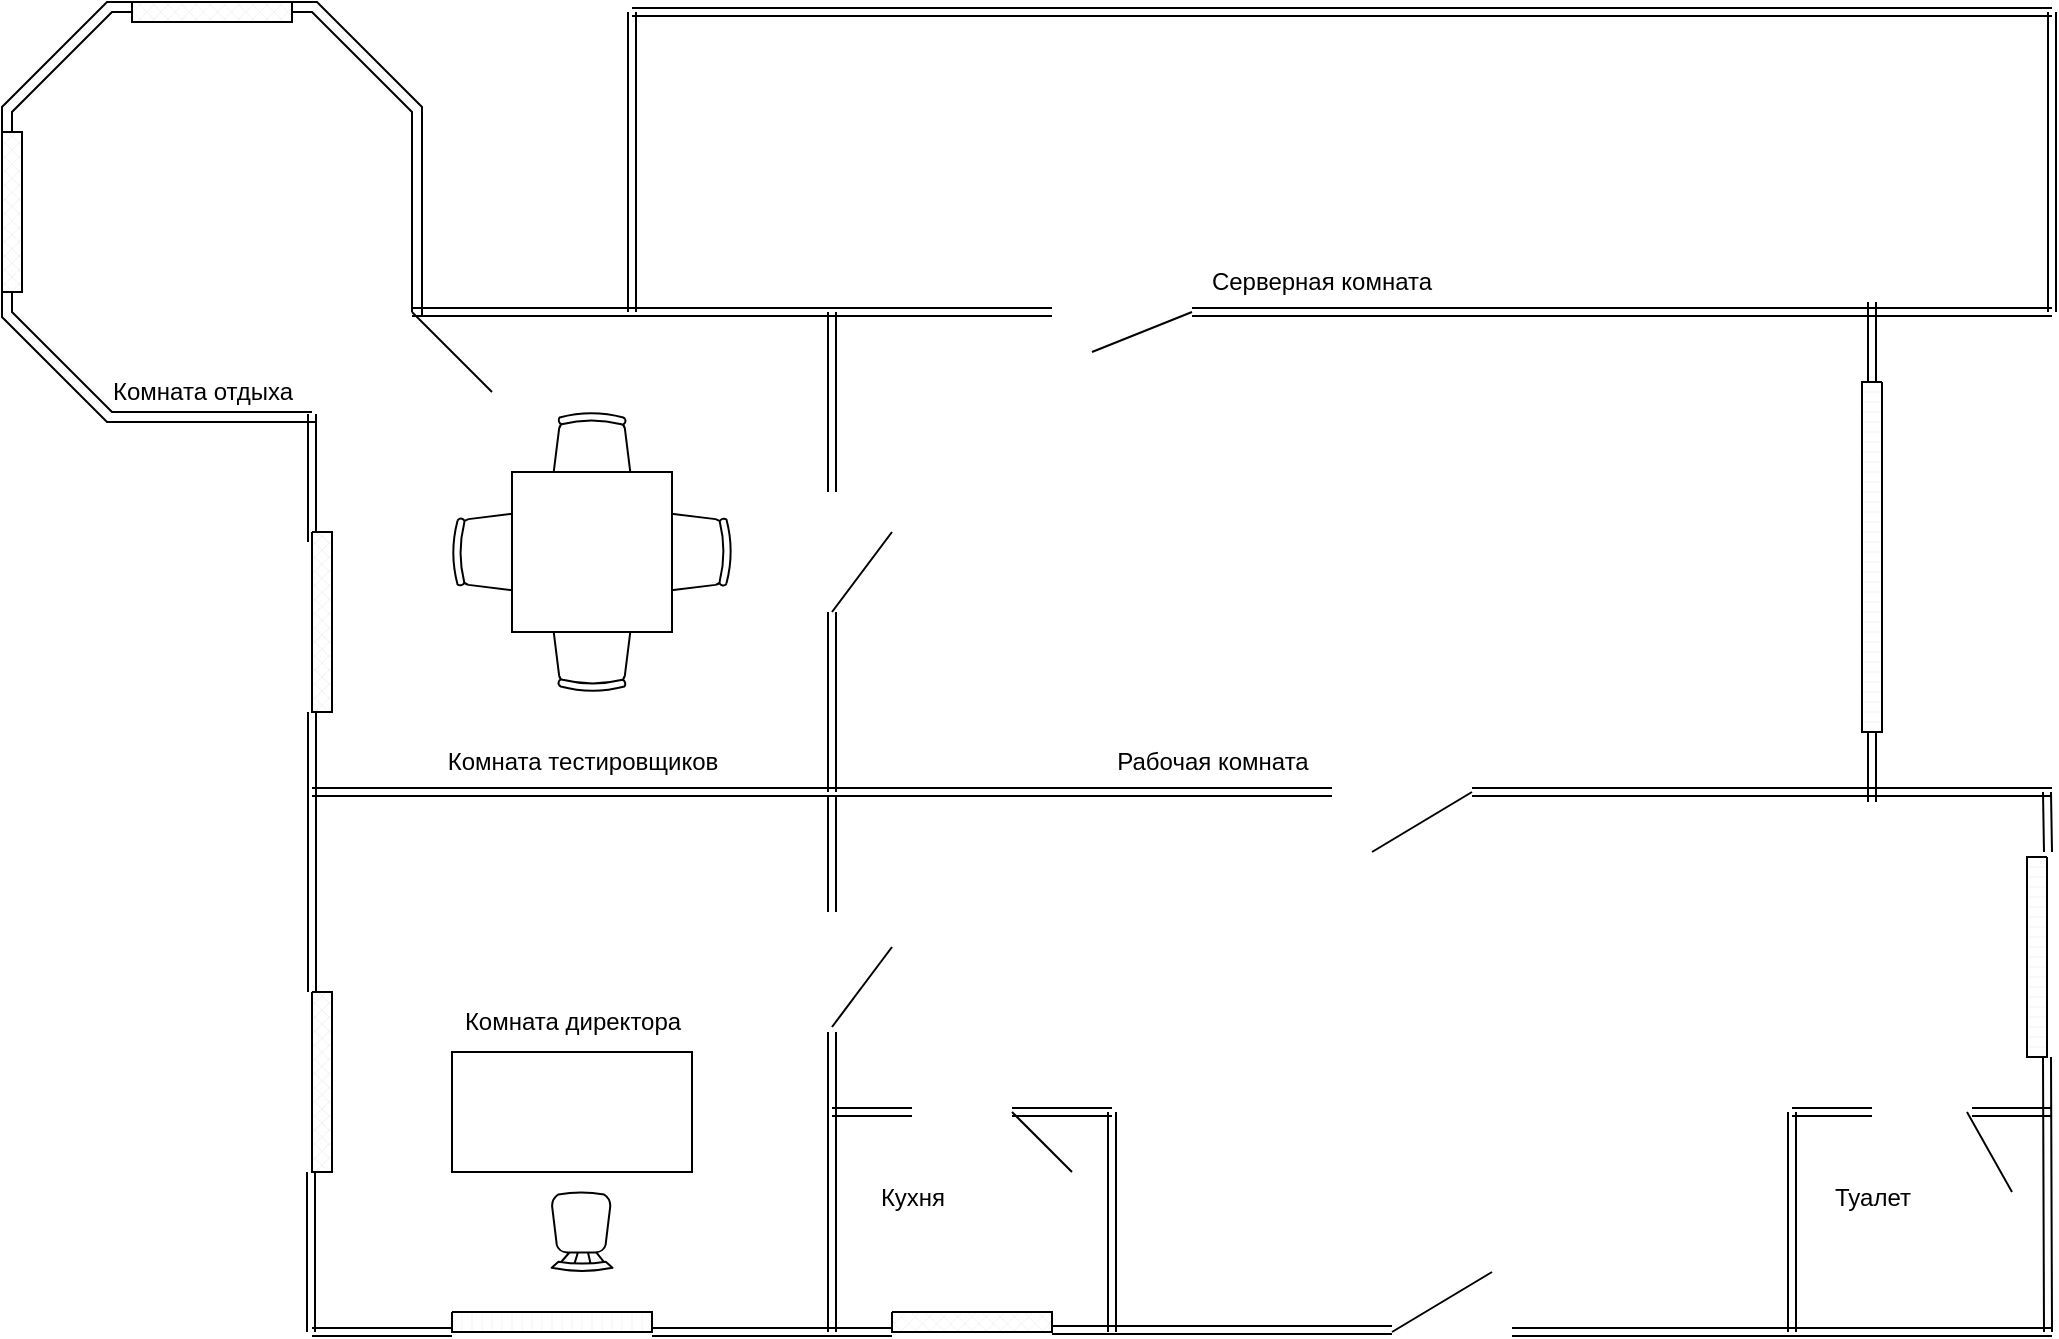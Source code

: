 <mxfile version="26.0.5">
  <diagram name="Page-1" id="Q9vaeaMSyrGEHxs_4TXa">
    <mxGraphModel dx="1434" dy="1888" grid="1" gridSize="10" guides="1" tooltips="1" connect="1" arrows="1" fold="1" page="1" pageScale="1" pageWidth="850" pageHeight="1100" math="0" shadow="0">
      <root>
        <mxCell id="0" />
        <mxCell id="1" parent="0" />
        <mxCell id="qlkCFUYNzWsoji2WbKr7-2" value="" style="shape=link;html=1;rounded=0;" edge="1" parent="1">
          <mxGeometry relative="1" as="geometry">
            <mxPoint x="840" y="370" as="sourcePoint" />
            <mxPoint x="1130" y="370" as="targetPoint" />
          </mxGeometry>
        </mxCell>
        <mxCell id="qlkCFUYNzWsoji2WbKr7-6" value="" style="shape=link;html=1;rounded=0;" edge="1" parent="1">
          <mxGeometry relative="1" as="geometry">
            <mxPoint x="1040" y="170" as="sourcePoint" />
            <mxPoint x="1040" y="125" as="targetPoint" />
          </mxGeometry>
        </mxCell>
        <mxCell id="qlkCFUYNzWsoji2WbKr7-9" value="" style="shape=link;html=1;rounded=0;" edge="1" parent="1">
          <mxGeometry relative="1" as="geometry">
            <mxPoint x="260" y="370" as="sourcePoint" />
            <mxPoint x="770" y="370" as="targetPoint" />
            <Array as="points" />
          </mxGeometry>
        </mxCell>
        <mxCell id="qlkCFUYNzWsoji2WbKr7-13" value="" style="shape=link;html=1;rounded=0;" edge="1" parent="1">
          <mxGeometry relative="1" as="geometry">
            <mxPoint x="700" y="130" as="sourcePoint" />
            <mxPoint x="1130" y="130" as="targetPoint" />
            <Array as="points">
              <mxPoint x="990" y="130" />
            </Array>
          </mxGeometry>
        </mxCell>
        <mxCell id="qlkCFUYNzWsoji2WbKr7-23" value="" style="shape=link;html=1;rounded=0;" edge="1" parent="1">
          <mxGeometry relative="1" as="geometry">
            <mxPoint x="520" y="370" as="sourcePoint" />
            <mxPoint x="520" y="370" as="targetPoint" />
          </mxGeometry>
        </mxCell>
        <mxCell id="qlkCFUYNzWsoji2WbKr7-25" value="" style="shape=link;html=1;rounded=0;" edge="1" parent="1">
          <mxGeometry relative="1" as="geometry">
            <mxPoint x="420" y="130" as="sourcePoint" />
            <mxPoint x="630" y="130" as="targetPoint" />
          </mxGeometry>
        </mxCell>
        <mxCell id="qlkCFUYNzWsoji2WbKr7-27" value="" style="shape=link;html=1;rounded=0;" edge="1" parent="1">
          <mxGeometry relative="1" as="geometry">
            <mxPoint x="520" y="130" as="sourcePoint" />
            <mxPoint x="520" y="220" as="targetPoint" />
            <Array as="points">
              <mxPoint x="520" y="290" />
              <mxPoint x="520" y="130" />
            </Array>
          </mxGeometry>
        </mxCell>
        <mxCell id="qlkCFUYNzWsoji2WbKr7-30" value="" style="shape=link;html=1;rounded=0;" edge="1" parent="1">
          <mxGeometry relative="1" as="geometry">
            <mxPoint x="1130" y="115" as="sourcePoint" />
            <mxPoint x="1130" y="130" as="targetPoint" />
          </mxGeometry>
        </mxCell>
        <mxCell id="qlkCFUYNzWsoji2WbKr7-33" value="" style="shape=link;html=1;rounded=0;" edge="1" parent="1">
          <mxGeometry relative="1" as="geometry">
            <mxPoint x="1050" y="-20" as="sourcePoint" />
            <mxPoint x="1130" y="-20" as="targetPoint" />
          </mxGeometry>
        </mxCell>
        <mxCell id="qlkCFUYNzWsoji2WbKr7-36" value="" style="shape=link;html=1;rounded=0;" edge="1" parent="1">
          <mxGeometry relative="1" as="geometry">
            <mxPoint x="420" y="-20" as="sourcePoint" />
            <mxPoint x="420" y="130" as="targetPoint" />
          </mxGeometry>
        </mxCell>
        <mxCell id="qlkCFUYNzWsoji2WbKr7-37" value="" style="shape=link;html=1;rounded=0;" edge="1" parent="1">
          <mxGeometry relative="1" as="geometry">
            <mxPoint x="1130" y="530" as="sourcePoint" />
            <mxPoint x="1090" y="530" as="targetPoint" />
          </mxGeometry>
        </mxCell>
        <mxCell id="qlkCFUYNzWsoji2WbKr7-38" value="" style="shape=link;html=1;rounded=0;" edge="1" parent="1">
          <mxGeometry relative="1" as="geometry">
            <mxPoint x="1000" y="640" as="sourcePoint" />
            <mxPoint x="1000" y="530" as="targetPoint" />
          </mxGeometry>
        </mxCell>
        <mxCell id="qlkCFUYNzWsoji2WbKr7-39" value="" style="shape=link;html=1;rounded=0;" edge="1" parent="1">
          <mxGeometry relative="1" as="geometry">
            <mxPoint x="630" y="639" as="sourcePoint" />
            <mxPoint x="800" y="639" as="targetPoint" />
          </mxGeometry>
        </mxCell>
        <mxCell id="qlkCFUYNzWsoji2WbKr7-40" value="" style="shape=link;html=1;rounded=0;width=-4;" edge="1" parent="1">
          <mxGeometry relative="1" as="geometry">
            <mxPoint x="660" y="640" as="sourcePoint" />
            <mxPoint x="660" y="530" as="targetPoint" />
          </mxGeometry>
        </mxCell>
        <mxCell id="qlkCFUYNzWsoji2WbKr7-41" value="" style="shape=link;html=1;rounded=0;" edge="1" parent="1">
          <mxGeometry relative="1" as="geometry">
            <mxPoint x="560" y="530" as="sourcePoint" />
            <mxPoint x="520" y="530" as="targetPoint" />
          </mxGeometry>
        </mxCell>
        <mxCell id="qlkCFUYNzWsoji2WbKr7-42" value="" style="shape=link;html=1;rounded=0;" edge="1" parent="1">
          <mxGeometry relative="1" as="geometry">
            <mxPoint x="520" y="530" as="sourcePoint" />
            <mxPoint x="520" y="490" as="targetPoint" />
          </mxGeometry>
        </mxCell>
        <mxCell id="qlkCFUYNzWsoji2WbKr7-43" value="" style="shape=link;html=1;rounded=0;" edge="1" parent="1">
          <mxGeometry relative="1" as="geometry">
            <mxPoint x="520" y="640" as="sourcePoint" />
            <mxPoint x="430" y="640" as="targetPoint" />
          </mxGeometry>
        </mxCell>
        <mxCell id="qlkCFUYNzWsoji2WbKr7-44" value="" style="shape=link;html=1;rounded=0;" edge="1" parent="1">
          <mxGeometry relative="1" as="geometry">
            <mxPoint x="520" y="640" as="sourcePoint" />
            <mxPoint x="520" y="530" as="targetPoint" />
          </mxGeometry>
        </mxCell>
        <mxCell id="qlkCFUYNzWsoji2WbKr7-45" value="" style="shape=link;html=1;rounded=0;" edge="1" parent="1">
          <mxGeometry relative="1" as="geometry">
            <mxPoint x="330" y="640" as="sourcePoint" />
            <mxPoint x="260" y="640" as="targetPoint" />
          </mxGeometry>
        </mxCell>
        <mxCell id="qlkCFUYNzWsoji2WbKr7-46" value="" style="shape=link;html=1;rounded=0;entryX=0.25;entryY=-0.005;entryDx=0;entryDy=0;entryPerimeter=0;" edge="1" parent="1" target="qlkCFUYNzWsoji2WbKr7-52">
          <mxGeometry relative="1" as="geometry">
            <mxPoint x="260" y="245" as="sourcePoint" />
            <mxPoint x="260" y="200" as="targetPoint" />
          </mxGeometry>
        </mxCell>
        <mxCell id="qlkCFUYNzWsoji2WbKr7-49" value="" style="shape=link;html=1;rounded=0;" edge="1" parent="1">
          <mxGeometry relative="1" as="geometry">
            <mxPoint x="520" y="280" as="sourcePoint" />
            <mxPoint x="520" y="370" as="targetPoint" />
            <Array as="points">
              <mxPoint x="520" y="440" />
              <mxPoint x="520" y="280" />
            </Array>
          </mxGeometry>
        </mxCell>
        <mxCell id="qlkCFUYNzWsoji2WbKr7-50" value="" style="shape=link;html=1;rounded=0;" edge="1" parent="1">
          <mxGeometry relative="1" as="geometry">
            <mxPoint x="310" y="130" as="sourcePoint" />
            <mxPoint x="520" y="130" as="targetPoint" />
          </mxGeometry>
        </mxCell>
        <mxCell id="qlkCFUYNzWsoji2WbKr7-52" value="" style="verticalLabelPosition=bottom;verticalAlign=top;html=1;shape=mxgraph.basic.polygon;polyCoords=[[0.25,0],[0.75,0],[1,0.25],[1,0.75],[0.75,1],[0.25,1],[0,0.75],[0,0.25]];polyline=1;fillColor=none;direction=west;" vertex="1" parent="1">
          <mxGeometry x="110" y="-20" width="200" height="200" as="geometry" />
        </mxCell>
        <mxCell id="qlkCFUYNzWsoji2WbKr7-53" value="" style="verticalLabelPosition=bottom;verticalAlign=top;html=1;shape=mxgraph.basic.polygon;polyCoords=[[0.25,0],[0.75,0],[1,0.25],[1,0.75],[0.75,1],[0.25,1],[0,0.75],[0,0.25]];polyline=1;fillColor=none;direction=west;" vertex="1" parent="1">
          <mxGeometry x="105" y="-25" width="210" height="210" as="geometry" />
        </mxCell>
        <mxCell id="qlkCFUYNzWsoji2WbKr7-55" value="" style="endArrow=none;html=1;rounded=0;" edge="1" parent="1">
          <mxGeometry width="50" height="50" relative="1" as="geometry">
            <mxPoint x="520" y="280" as="sourcePoint" />
            <mxPoint x="550" y="240" as="targetPoint" />
          </mxGeometry>
        </mxCell>
        <mxCell id="qlkCFUYNzWsoji2WbKr7-56" value="" style="endArrow=none;html=1;rounded=0;" edge="1" parent="1">
          <mxGeometry width="50" height="50" relative="1" as="geometry">
            <mxPoint x="520" y="487.5" as="sourcePoint" />
            <mxPoint x="550" y="447.5" as="targetPoint" />
          </mxGeometry>
        </mxCell>
        <mxCell id="qlkCFUYNzWsoji2WbKr7-57" value="" style="endArrow=none;html=1;rounded=0;" edge="1" parent="1">
          <mxGeometry width="50" height="50" relative="1" as="geometry">
            <mxPoint x="790" y="400" as="sourcePoint" />
            <mxPoint x="840" y="370" as="targetPoint" />
          </mxGeometry>
        </mxCell>
        <mxCell id="qlkCFUYNzWsoji2WbKr7-58" value="" style="endArrow=none;html=1;rounded=0;" edge="1" parent="1">
          <mxGeometry width="50" height="50" relative="1" as="geometry">
            <mxPoint x="650" y="150" as="sourcePoint" />
            <mxPoint x="700" y="130" as="targetPoint" />
          </mxGeometry>
        </mxCell>
        <mxCell id="qlkCFUYNzWsoji2WbKr7-59" value="" style="endArrow=none;html=1;rounded=0;" edge="1" parent="1">
          <mxGeometry width="50" height="50" relative="1" as="geometry">
            <mxPoint x="350" y="170" as="sourcePoint" />
            <mxPoint x="310" y="130" as="targetPoint" />
          </mxGeometry>
        </mxCell>
        <mxCell id="qlkCFUYNzWsoji2WbKr7-66" value="" style="shape=link;html=1;rounded=0;" edge="1" parent="1">
          <mxGeometry relative="1" as="geometry">
            <mxPoint x="259.5" y="640" as="sourcePoint" />
            <mxPoint x="259.5" y="560" as="targetPoint" />
          </mxGeometry>
        </mxCell>
        <mxCell id="qlkCFUYNzWsoji2WbKr7-70" value="" style="verticalLabelPosition=bottom;verticalAlign=top;html=1;shape=mxgraph.basic.patternFillRect;fillStyle=vert;step=5;fillStrokeWidth=0.2;fillStrokeColor=#dddddd;" vertex="1" parent="1">
          <mxGeometry x="330" y="630" width="100" height="10" as="geometry" />
        </mxCell>
        <mxCell id="qlkCFUYNzWsoji2WbKr7-71" value="" style="verticalLabelPosition=bottom;verticalAlign=top;html=1;shape=mxgraph.basic.patternFillRect;fillStyle=diagGrid;step=5;fillStrokeWidth=0.2;fillStrokeColor=#dddddd;" vertex="1" parent="1">
          <mxGeometry x="260" y="240" width="10" height="90" as="geometry" />
        </mxCell>
        <mxCell id="qlkCFUYNzWsoji2WbKr7-72" value="" style="verticalLabelPosition=bottom;verticalAlign=top;html=1;shape=mxgraph.basic.patternFillRect;fillStyle=diagGrid;step=5;fillStrokeWidth=0.2;fillStrokeColor=#dddddd;" vertex="1" parent="1">
          <mxGeometry x="105" y="40" width="10" height="80" as="geometry" />
        </mxCell>
        <mxCell id="qlkCFUYNzWsoji2WbKr7-73" value="" style="verticalLabelPosition=bottom;verticalAlign=top;html=1;shape=mxgraph.basic.patternFillRect;fillStyle=diagGrid;step=5;fillStrokeWidth=0.2;fillStrokeColor=#dddddd;rotation=90;" vertex="1" parent="1">
          <mxGeometry x="205" y="-60" width="10" height="80" as="geometry" />
        </mxCell>
        <mxCell id="qlkCFUYNzWsoji2WbKr7-79" value="" style="shape=link;html=1;rounded=0;" edge="1" parent="1">
          <mxGeometry relative="1" as="geometry">
            <mxPoint x="420" y="-20" as="sourcePoint" />
            <mxPoint x="480" y="-20" as="targetPoint" />
          </mxGeometry>
        </mxCell>
        <mxCell id="qlkCFUYNzWsoji2WbKr7-81" value="" style="shape=link;html=1;rounded=0;" edge="1" parent="1">
          <mxGeometry relative="1" as="geometry">
            <mxPoint x="480" y="-20" as="sourcePoint" />
            <mxPoint x="830" y="-20" as="targetPoint" />
          </mxGeometry>
        </mxCell>
        <mxCell id="qlkCFUYNzWsoji2WbKr7-83" value="" style="shape=link;html=1;rounded=0;" edge="1" parent="1">
          <mxGeometry relative="1" as="geometry">
            <mxPoint x="830" y="-20" as="sourcePoint" />
            <mxPoint x="1050" y="-20" as="targetPoint" />
          </mxGeometry>
        </mxCell>
        <mxCell id="qlkCFUYNzWsoji2WbKr7-85" value="" style="shape=link;html=1;rounded=0;" edge="1" parent="1">
          <mxGeometry relative="1" as="geometry">
            <mxPoint x="1130" y="-20" as="sourcePoint" />
            <mxPoint x="1130" y="120" as="targetPoint" />
          </mxGeometry>
        </mxCell>
        <mxCell id="qlkCFUYNzWsoji2WbKr7-90" value="" style="shape=link;html=1;rounded=0;" edge="1" parent="1">
          <mxGeometry relative="1" as="geometry">
            <mxPoint x="550" y="640" as="sourcePoint" />
            <mxPoint x="520" y="640" as="targetPoint" />
          </mxGeometry>
        </mxCell>
        <mxCell id="qlkCFUYNzWsoji2WbKr7-91" value="" style="shape=link;html=1;rounded=0;" edge="1" parent="1">
          <mxGeometry relative="1" as="geometry">
            <mxPoint x="1130" y="640" as="sourcePoint" />
            <mxPoint x="860" y="640" as="targetPoint" />
          </mxGeometry>
        </mxCell>
        <mxCell id="qlkCFUYNzWsoji2WbKr7-92" value="" style="shape=link;html=1;rounded=0;entryX=1;entryY=0;entryDx=0;entryDy=0;entryPerimeter=0;" edge="1" parent="1" target="qlkCFUYNzWsoji2WbKr7-102">
          <mxGeometry relative="1" as="geometry">
            <mxPoint x="1128" y="640" as="sourcePoint" />
            <mxPoint x="1130" y="530" as="targetPoint" />
          </mxGeometry>
        </mxCell>
        <mxCell id="qlkCFUYNzWsoji2WbKr7-97" value="" style="verticalLabelPosition=bottom;verticalAlign=top;html=1;shape=mxgraph.basic.patternFillRect;fillStyle=vert;step=5;fillStrokeWidth=0.2;fillStrokeColor=#dddddd;rotation=90;" vertex="1" parent="1">
          <mxGeometry x="952.5" y="247.5" width="175" height="10" as="geometry" />
        </mxCell>
        <mxCell id="qlkCFUYNzWsoji2WbKr7-98" value="" style="shape=link;html=1;rounded=0;" edge="1" parent="1">
          <mxGeometry relative="1" as="geometry">
            <mxPoint x="1040" y="375" as="sourcePoint" />
            <mxPoint x="1040" y="340" as="targetPoint" />
          </mxGeometry>
        </mxCell>
        <mxCell id="qlkCFUYNzWsoji2WbKr7-99" value="" style="verticalLabelPosition=bottom;verticalAlign=top;html=1;shape=mxgraph.basic.patternFillRect;fillStyle=diagGrid;step=5;fillStrokeWidth=0.2;fillStrokeColor=#dddddd;" vertex="1" parent="1">
          <mxGeometry x="550" y="630" width="80" height="10" as="geometry" />
        </mxCell>
        <mxCell id="qlkCFUYNzWsoji2WbKr7-101" value="" style="endArrow=none;html=1;rounded=0;" edge="1" parent="1">
          <mxGeometry width="50" height="50" relative="1" as="geometry">
            <mxPoint x="800" y="640" as="sourcePoint" />
            <mxPoint x="850" y="610" as="targetPoint" />
          </mxGeometry>
        </mxCell>
        <mxCell id="qlkCFUYNzWsoji2WbKr7-102" value="" style="verticalLabelPosition=bottom;verticalAlign=top;html=1;shape=mxgraph.basic.patternFillRect;fillStyle=vert;step=5;fillStrokeWidth=0.2;fillStrokeColor=#dddddd;rotation=90;" vertex="1" parent="1">
          <mxGeometry x="1072.5" y="447.5" width="100" height="10" as="geometry" />
        </mxCell>
        <mxCell id="qlkCFUYNzWsoji2WbKr7-103" value="" style="shape=link;html=1;rounded=0;entryX=1;entryY=0;entryDx=0;entryDy=0;entryPerimeter=0;" edge="1" parent="1">
          <mxGeometry relative="1" as="geometry">
            <mxPoint x="1128" y="400" as="sourcePoint" />
            <mxPoint x="1127.5" y="370" as="targetPoint" />
          </mxGeometry>
        </mxCell>
        <mxCell id="qlkCFUYNzWsoji2WbKr7-104" value="" style="shape=link;html=1;rounded=0;" edge="1" parent="1">
          <mxGeometry relative="1" as="geometry">
            <mxPoint x="660" y="530" as="sourcePoint" />
            <mxPoint x="610" y="530" as="targetPoint" />
          </mxGeometry>
        </mxCell>
        <mxCell id="qlkCFUYNzWsoji2WbKr7-106" value="" style="shape=link;html=1;rounded=0;" edge="1" parent="1">
          <mxGeometry relative="1" as="geometry">
            <mxPoint x="1040" y="530" as="sourcePoint" />
            <mxPoint x="1000" y="530" as="targetPoint" />
          </mxGeometry>
        </mxCell>
        <mxCell id="qlkCFUYNzWsoji2WbKr7-107" value="" style="endArrow=none;html=1;rounded=0;" edge="1" parent="1">
          <mxGeometry width="50" height="50" relative="1" as="geometry">
            <mxPoint x="610" y="530" as="sourcePoint" />
            <mxPoint x="640" y="560" as="targetPoint" />
          </mxGeometry>
        </mxCell>
        <mxCell id="qlkCFUYNzWsoji2WbKr7-108" value="" style="endArrow=none;html=1;rounded=0;" edge="1" parent="1">
          <mxGeometry width="50" height="50" relative="1" as="geometry">
            <mxPoint x="1087.5" y="530" as="sourcePoint" />
            <mxPoint x="1110" y="570" as="targetPoint" />
          </mxGeometry>
        </mxCell>
        <mxCell id="qlkCFUYNzWsoji2WbKr7-109" value="Серверная комната" style="text;html=1;align=center;verticalAlign=middle;whiteSpace=wrap;rounded=0;" vertex="1" parent="1">
          <mxGeometry x="700" y="100" width="130" height="30" as="geometry" />
        </mxCell>
        <mxCell id="qlkCFUYNzWsoji2WbKr7-110" value="" style="verticalLabelPosition=bottom;verticalAlign=top;html=1;shape=mxgraph.basic.patternFillRect;fillStyle=diagGrid;step=5;fillStrokeWidth=0.2;fillStrokeColor=#dddddd;" vertex="1" parent="1">
          <mxGeometry x="260" y="470" width="10" height="90" as="geometry" />
        </mxCell>
        <mxCell id="qlkCFUYNzWsoji2WbKr7-111" value="" style="shape=link;html=1;rounded=0;entryX=0;entryY=1;entryDx=0;entryDy=0;entryPerimeter=0;" edge="1" parent="1" target="qlkCFUYNzWsoji2WbKr7-71">
          <mxGeometry relative="1" as="geometry">
            <mxPoint x="260" y="470" as="sourcePoint" />
            <mxPoint x="260" y="406" as="targetPoint" />
          </mxGeometry>
        </mxCell>
        <mxCell id="qlkCFUYNzWsoji2WbKr7-112" value="" style="shape=link;html=1;rounded=0;" edge="1" parent="1">
          <mxGeometry relative="1" as="geometry">
            <mxPoint x="530" y="380" as="sourcePoint" />
            <mxPoint x="530" y="380" as="targetPoint" />
          </mxGeometry>
        </mxCell>
        <mxCell id="qlkCFUYNzWsoji2WbKr7-113" value="" style="shape=link;html=1;rounded=0;" edge="1" parent="1">
          <mxGeometry relative="1" as="geometry">
            <mxPoint x="520" y="372.5" as="sourcePoint" />
            <mxPoint x="520" y="430" as="targetPoint" />
            <Array as="points">
              <mxPoint x="520" y="532.5" />
              <mxPoint x="520" y="372.5" />
            </Array>
          </mxGeometry>
        </mxCell>
        <mxCell id="qlkCFUYNzWsoji2WbKr7-114" value="Рабочая комната" style="text;html=1;align=center;verticalAlign=middle;resizable=0;points=[];autosize=1;strokeColor=none;fillColor=none;" vertex="1" parent="1">
          <mxGeometry x="650" y="340" width="120" height="30" as="geometry" />
        </mxCell>
        <mxCell id="qlkCFUYNzWsoji2WbKr7-115" value="Комната директора" style="text;html=1;align=center;verticalAlign=middle;resizable=0;points=[];autosize=1;strokeColor=none;fillColor=none;" vertex="1" parent="1">
          <mxGeometry x="325" y="470" width="130" height="30" as="geometry" />
        </mxCell>
        <mxCell id="qlkCFUYNzWsoji2WbKr7-117" value="Комната тестировщиков" style="text;html=1;align=center;verticalAlign=middle;resizable=0;points=[];autosize=1;strokeColor=none;fillColor=none;" vertex="1" parent="1">
          <mxGeometry x="315" y="340" width="160" height="30" as="geometry" />
        </mxCell>
        <mxCell id="qlkCFUYNzWsoji2WbKr7-118" value="Комната отдыха" style="text;html=1;align=center;verticalAlign=middle;resizable=0;points=[];autosize=1;strokeColor=none;fillColor=none;" vertex="1" parent="1">
          <mxGeometry x="150" y="155" width="110" height="30" as="geometry" />
        </mxCell>
        <mxCell id="qlkCFUYNzWsoji2WbKr7-119" value="Кухня" style="text;html=1;align=center;verticalAlign=middle;resizable=0;points=[];autosize=1;strokeColor=none;fillColor=none;" vertex="1" parent="1">
          <mxGeometry x="530" y="558" width="60" height="30" as="geometry" />
        </mxCell>
        <mxCell id="qlkCFUYNzWsoji2WbKr7-120" value="Туалет" style="text;html=1;align=center;verticalAlign=middle;resizable=0;points=[];autosize=1;strokeColor=none;fillColor=none;" vertex="1" parent="1">
          <mxGeometry x="1010" y="558" width="60" height="30" as="geometry" />
        </mxCell>
        <mxCell id="qlkCFUYNzWsoji2WbKr7-122" value="" style="rounded=0;whiteSpace=wrap;html=1;" vertex="1" parent="1">
          <mxGeometry x="330" y="500" width="120" height="60" as="geometry" />
        </mxCell>
        <mxCell id="qlkCFUYNzWsoji2WbKr7-125" value="" style="verticalLabelPosition=bottom;html=1;verticalAlign=top;align=center;shape=mxgraph.floorplan.chair;rotation=-180;" vertex="1" parent="1">
          <mxGeometry x="379.75" y="570" width="30.5" height="40" as="geometry" />
        </mxCell>
        <mxCell id="qlkCFUYNzWsoji2WbKr7-126" value="" style="verticalLabelPosition=bottom;html=1;verticalAlign=top;align=center;shape=mxgraph.floorplan.office_chair;shadow=0;" vertex="1" parent="1">
          <mxGeometry x="380" y="180" width="40" height="43" as="geometry" />
        </mxCell>
        <mxCell id="qlkCFUYNzWsoji2WbKr7-127" value="" style="verticalLabelPosition=bottom;html=1;verticalAlign=top;align=center;shape=mxgraph.floorplan.office_chair;shadow=0;direction=west;" vertex="1" parent="1">
          <mxGeometry x="380" y="277" width="40" height="43" as="geometry" />
        </mxCell>
        <mxCell id="qlkCFUYNzWsoji2WbKr7-128" value="" style="verticalLabelPosition=bottom;html=1;verticalAlign=top;align=center;shape=mxgraph.floorplan.office_chair;shadow=0;direction=north;" vertex="1" parent="1">
          <mxGeometry x="330" y="230" width="43" height="40" as="geometry" />
        </mxCell>
        <mxCell id="qlkCFUYNzWsoji2WbKr7-129" value="" style="verticalLabelPosition=bottom;html=1;verticalAlign=top;align=center;shape=mxgraph.floorplan.office_chair;shadow=0;direction=south" vertex="1" parent="1">
          <mxGeometry x="427" y="230" width="43" height="40" as="geometry" />
        </mxCell>
        <mxCell id="qlkCFUYNzWsoji2WbKr7-130" value="" style="shape=rect;shadow=0;html=1;" vertex="1" parent="1">
          <mxGeometry x="360" y="210" width="80" height="80" as="geometry" />
        </mxCell>
      </root>
    </mxGraphModel>
  </diagram>
</mxfile>
